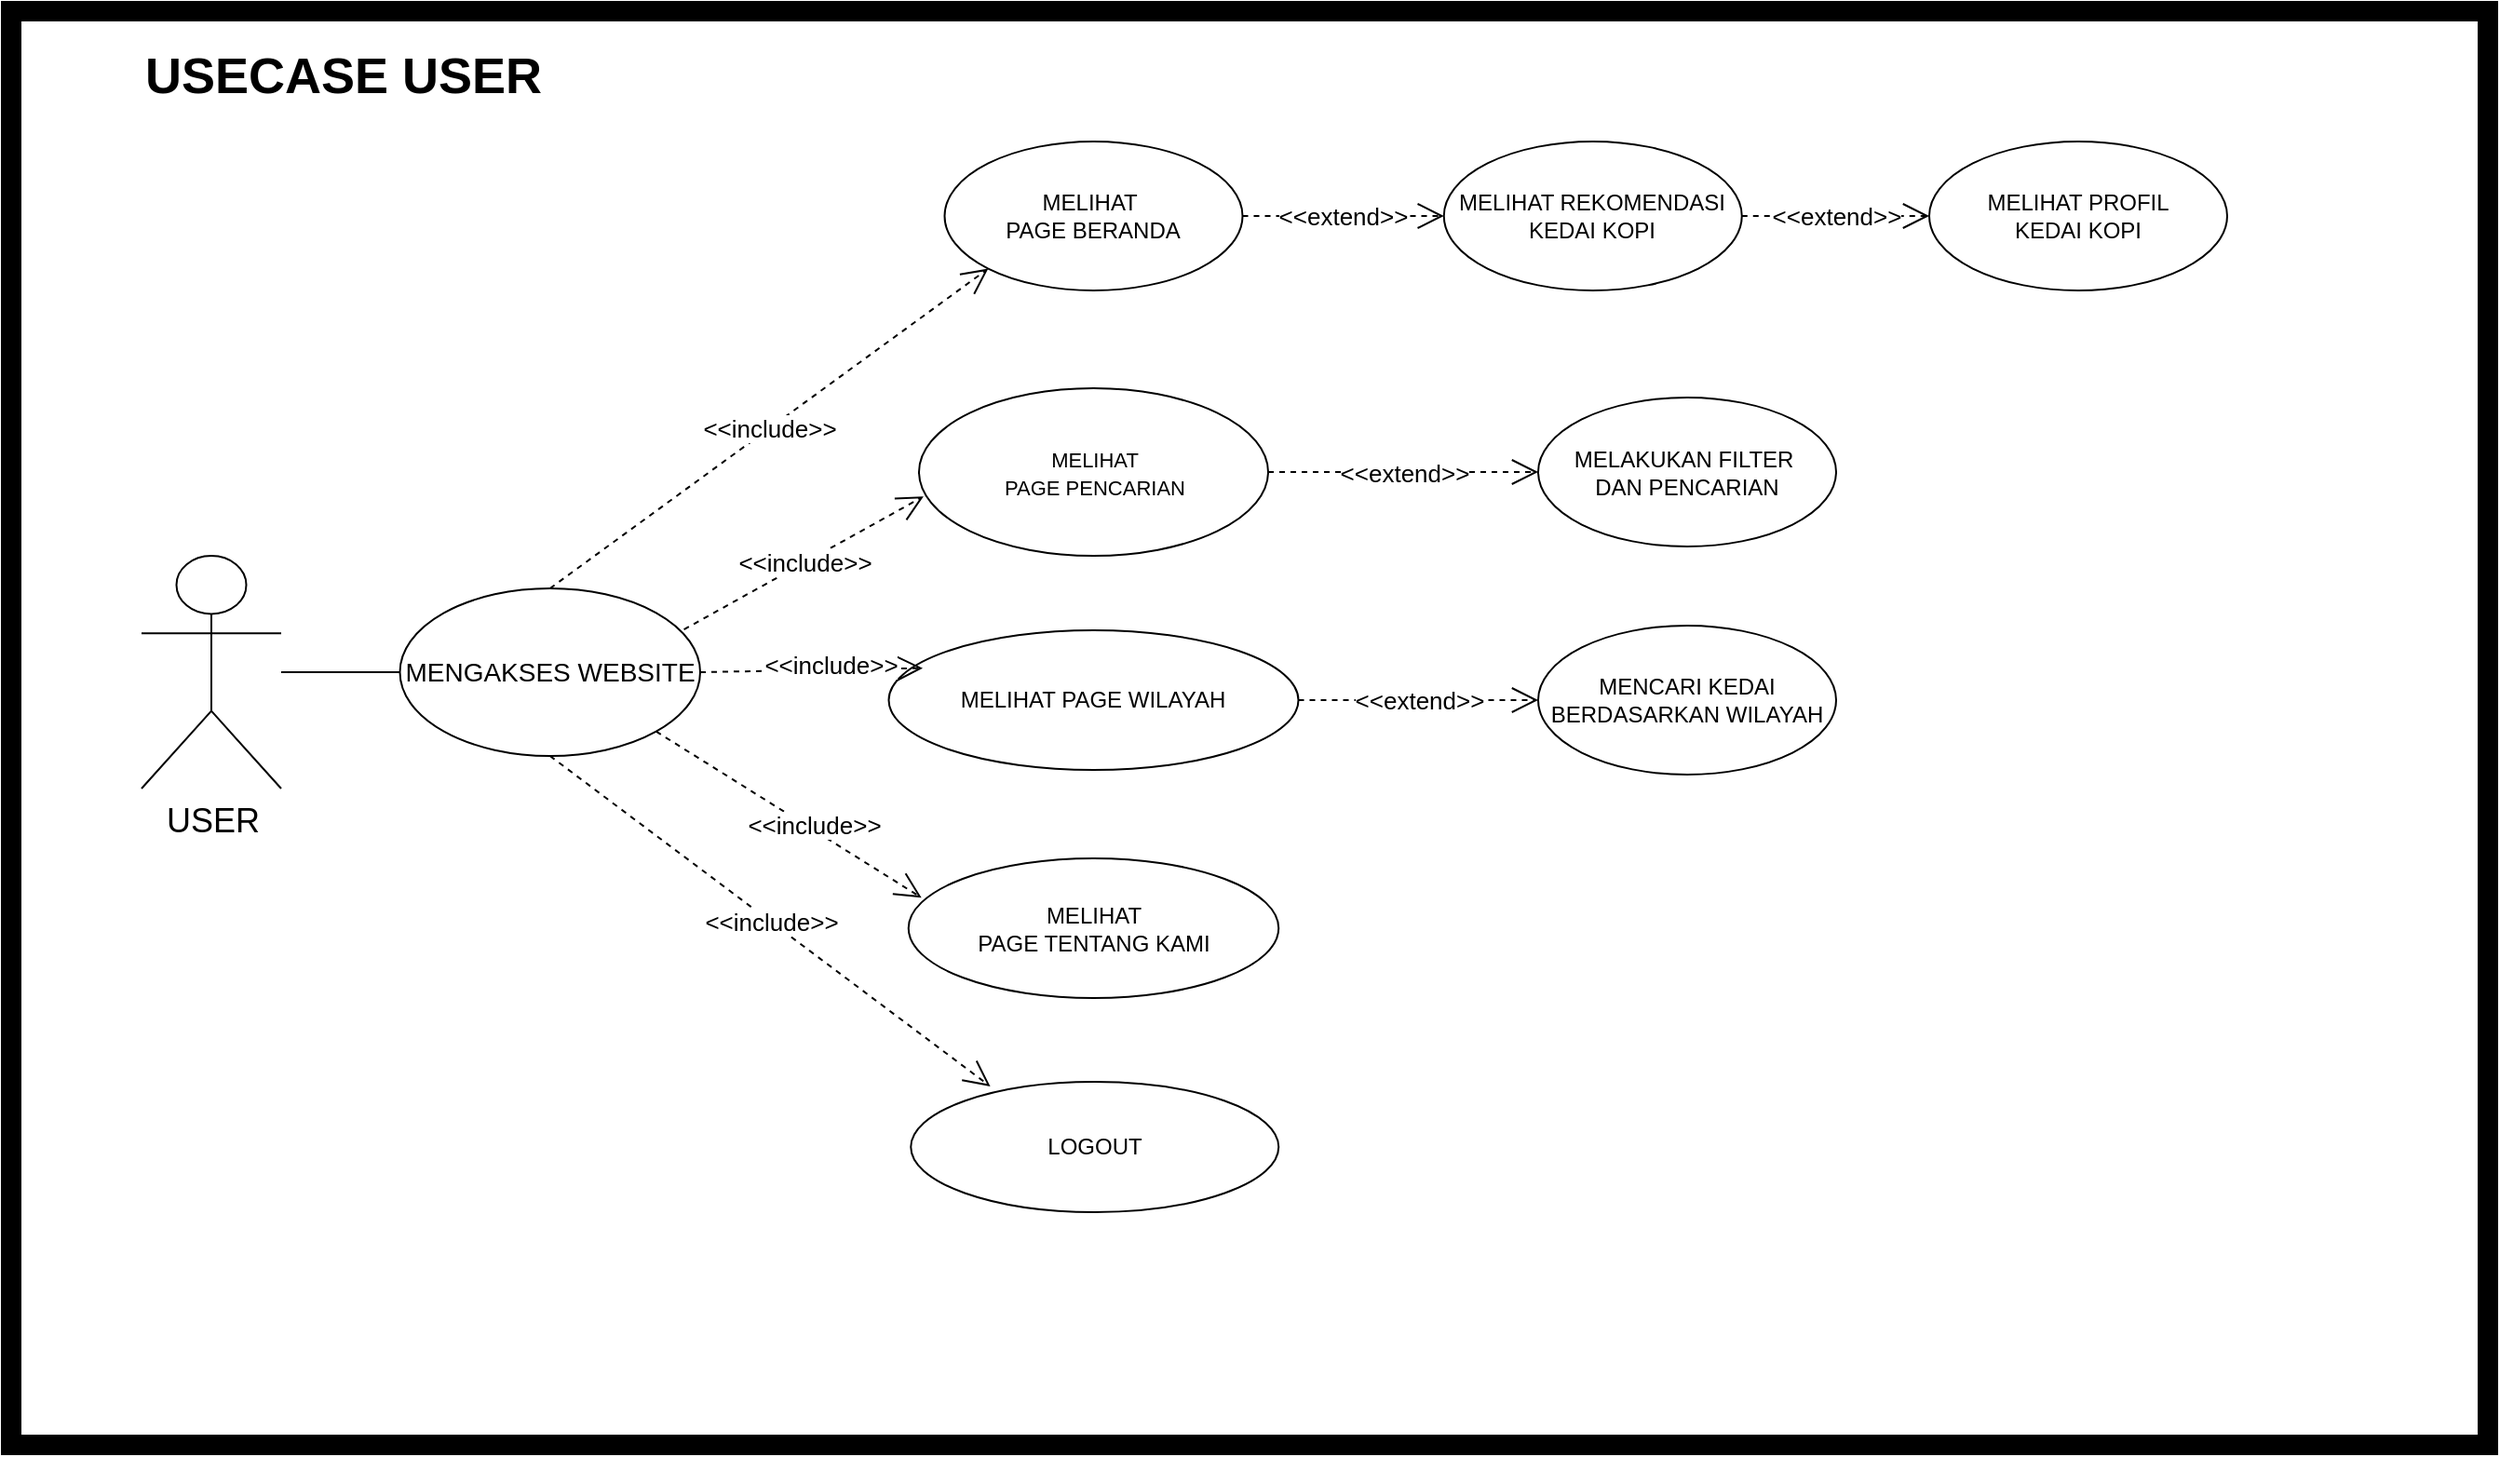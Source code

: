 <mxfile version="28.0.5">
  <diagram name="Page-1" id="1Yf0DpjjiRT-uze1itbf">
    <mxGraphModel dx="758" dy="1351" grid="1" gridSize="10" guides="1" tooltips="1" connect="1" arrows="1" fold="1" page="1" pageScale="1" pageWidth="850" pageHeight="1100" math="0" shadow="0">
      <root>
        <mxCell id="0" />
        <mxCell id="1" parent="0" />
        <mxCell id="qpyNJUGsoENN6Tz-ehog-44" value="" style="rounded=0;whiteSpace=wrap;html=1;strokeWidth=11;movable=1;resizable=1;rotatable=1;deletable=1;editable=1;locked=0;connectable=1;" vertex="1" parent="1">
          <mxGeometry x="1970" y="475" width="1330" height="770" as="geometry" />
        </mxCell>
        <mxCell id="qpyNJUGsoENN6Tz-ehog-45" value="MELIHAT&amp;nbsp;&lt;div&gt;PAGE BERANDA&lt;/div&gt;" style="ellipse;whiteSpace=wrap;html=1;" vertex="1" parent="1">
          <mxGeometry x="2471.25" y="545" width="160" height="80" as="geometry" />
        </mxCell>
        <mxCell id="qpyNJUGsoENN6Tz-ehog-46" value="&lt;span style=&quot;font-size: 11px;&quot;&gt;MELIHAT&lt;/span&gt;&lt;div&gt;&lt;span style=&quot;font-size: 11px;&quot;&gt;PAGE PENCARIAN&lt;/span&gt;&lt;/div&gt;" style="ellipse;whiteSpace=wrap;html=1;" vertex="1" parent="1">
          <mxGeometry x="2457.5" y="677.5" width="187.5" height="90" as="geometry" />
        </mxCell>
        <mxCell id="qpyNJUGsoENN6Tz-ehog-47" value="MELIHAT PAGE WILAYAH" style="ellipse;whiteSpace=wrap;html=1;" vertex="1" parent="1">
          <mxGeometry x="2441.25" y="807.5" width="220" height="75" as="geometry" />
        </mxCell>
        <mxCell id="qpyNJUGsoENN6Tz-ehog-48" value="&lt;font style=&quot;font-size: 18px;&quot;&gt;USER&lt;/font&gt;" style="shape=umlActor;verticalLabelPosition=bottom;verticalAlign=top;html=1;outlineConnect=0;" vertex="1" parent="1">
          <mxGeometry x="2040" y="767.5" width="75" height="125" as="geometry" />
        </mxCell>
        <mxCell id="qpyNJUGsoENN6Tz-ehog-49" value="&lt;font style=&quot;font-size: 14px;&quot;&gt;MENGAKSES WEBSITE&lt;/font&gt;" style="ellipse;whiteSpace=wrap;html=1;" vertex="1" parent="1">
          <mxGeometry x="2178.75" y="785" width="161.25" height="90" as="geometry" />
        </mxCell>
        <mxCell id="qpyNJUGsoENN6Tz-ehog-50" value="&lt;font style=&quot;font-size: 13px;&quot;&gt;&amp;lt;&amp;lt;include&amp;gt;&amp;gt;&lt;/font&gt;" style="endArrow=open;endSize=12;dashed=1;html=1;rounded=0;exitX=0.5;exitY=0;exitDx=0;exitDy=0;entryX=0;entryY=1;entryDx=0;entryDy=0;" edge="1" parent="1" source="qpyNJUGsoENN6Tz-ehog-49" target="qpyNJUGsoENN6Tz-ehog-45">
          <mxGeometry width="160" relative="1" as="geometry">
            <mxPoint x="2910" y="765" as="sourcePoint" />
            <mxPoint x="3070" y="765" as="targetPoint" />
          </mxGeometry>
        </mxCell>
        <mxCell id="qpyNJUGsoENN6Tz-ehog-51" value="&lt;font style=&quot;font-size: 13px;&quot;&gt;&amp;lt;&amp;lt;include&amp;gt;&amp;gt;&lt;/font&gt;" style="endArrow=open;endSize=12;dashed=1;html=1;rounded=0;exitX=1;exitY=0.5;exitDx=0;exitDy=0;entryX=0.083;entryY=0.271;entryDx=0;entryDy=0;entryPerimeter=0;" edge="1" parent="1" source="qpyNJUGsoENN6Tz-ehog-49" target="qpyNJUGsoENN6Tz-ehog-47">
          <mxGeometry x="0.172" y="3" width="160" relative="1" as="geometry">
            <mxPoint x="2790" y="1207" as="sourcePoint" />
            <mxPoint x="2909" y="1105" as="targetPoint" />
            <mxPoint as="offset" />
          </mxGeometry>
        </mxCell>
        <mxCell id="qpyNJUGsoENN6Tz-ehog-52" value="LOGOUT" style="ellipse;whiteSpace=wrap;html=1;" vertex="1" parent="1">
          <mxGeometry x="2453.13" y="1050" width="197.5" height="70" as="geometry" />
        </mxCell>
        <mxCell id="qpyNJUGsoENN6Tz-ehog-53" value="&lt;font style=&quot;font-size: 13px;&quot;&gt;&amp;lt;&amp;lt;include&amp;gt;&amp;gt;&lt;/font&gt;" style="endArrow=open;endSize=12;dashed=1;html=1;rounded=0;exitX=0.5;exitY=1;exitDx=0;exitDy=0;entryX=0.216;entryY=0.035;entryDx=0;entryDy=0;entryPerimeter=0;" edge="1" parent="1" source="qpyNJUGsoENN6Tz-ehog-49" target="qpyNJUGsoENN6Tz-ehog-52">
          <mxGeometry width="160" relative="1" as="geometry">
            <mxPoint x="2760" y="1085" as="sourcePoint" />
            <mxPoint x="2937" y="1166" as="targetPoint" />
          </mxGeometry>
        </mxCell>
        <mxCell id="qpyNJUGsoENN6Tz-ehog-54" value="&lt;font style=&quot;font-size: 13px;&quot;&gt;&amp;lt;&amp;lt;include&amp;gt;&amp;gt;&lt;/font&gt;" style="endArrow=open;endSize=12;dashed=1;html=1;rounded=0;exitX=0.946;exitY=0.245;exitDx=0;exitDy=0;entryX=0.013;entryY=0.646;entryDx=0;entryDy=0;exitPerimeter=0;entryPerimeter=0;" edge="1" parent="1" source="qpyNJUGsoENN6Tz-ehog-49" target="qpyNJUGsoENN6Tz-ehog-46">
          <mxGeometry width="160" relative="1" as="geometry">
            <mxPoint x="2900" y="865" as="sourcePoint" />
            <mxPoint x="3083" y="745" as="targetPoint" />
          </mxGeometry>
        </mxCell>
        <mxCell id="qpyNJUGsoENN6Tz-ehog-55" value="" style="endArrow=none;html=1;rounded=0;entryX=0;entryY=0.5;entryDx=0;entryDy=0;" edge="1" parent="1" source="qpyNJUGsoENN6Tz-ehog-48" target="qpyNJUGsoENN6Tz-ehog-49">
          <mxGeometry width="50" height="50" relative="1" as="geometry">
            <mxPoint x="2290" y="915" as="sourcePoint" />
            <mxPoint x="2190" y="835" as="targetPoint" />
          </mxGeometry>
        </mxCell>
        <mxCell id="qpyNJUGsoENN6Tz-ehog-56" value="&lt;font style=&quot;font-size: 27px;&quot;&gt;&lt;b&gt;USECASE USER&lt;/b&gt;&lt;/font&gt;" style="text;html=1;align=left;verticalAlign=middle;whiteSpace=wrap;rounded=0;" vertex="1" parent="1">
          <mxGeometry x="2040" y="495" width="260" height="30" as="geometry" />
        </mxCell>
        <mxCell id="qpyNJUGsoENN6Tz-ehog-57" value="MELIHAT&lt;div&gt;PAGE TENTANG KAMI&lt;/div&gt;" style="ellipse;whiteSpace=wrap;html=1;" vertex="1" parent="1">
          <mxGeometry x="2451.87" y="930" width="198.75" height="75" as="geometry" />
        </mxCell>
        <mxCell id="qpyNJUGsoENN6Tz-ehog-58" value="&lt;font style=&quot;font-size: 13px;&quot;&gt;&amp;lt;&amp;lt;include&amp;gt;&amp;gt;&lt;/font&gt;" style="endArrow=open;endSize=12;dashed=1;html=1;rounded=0;exitX=1;exitY=1;exitDx=0;exitDy=0;entryX=0.035;entryY=0.281;entryDx=0;entryDy=0;entryPerimeter=0;" edge="1" parent="1" source="qpyNJUGsoENN6Tz-ehog-49" target="qpyNJUGsoENN6Tz-ehog-57">
          <mxGeometry x="0.172" y="3" width="160" relative="1" as="geometry">
            <mxPoint x="2360" y="937" as="sourcePoint" />
            <mxPoint x="2468" y="935" as="targetPoint" />
            <mxPoint as="offset" />
          </mxGeometry>
        </mxCell>
        <mxCell id="qpyNJUGsoENN6Tz-ehog-61" value="&lt;font style=&quot;font-size: 13px;&quot;&gt;&amp;lt;&amp;lt;extend&amp;gt;&amp;gt;&lt;/font&gt;" style="endArrow=open;endSize=12;dashed=1;html=1;rounded=0;exitX=1;exitY=0.5;exitDx=0;exitDy=0;entryX=0;entryY=0.5;entryDx=0;entryDy=0;" edge="1" parent="1" source="qpyNJUGsoENN6Tz-ehog-45" target="qpyNJUGsoENN6Tz-ehog-62">
          <mxGeometry width="160" relative="1" as="geometry">
            <mxPoint x="2720" y="767" as="sourcePoint" />
            <mxPoint x="2760" y="585" as="targetPoint" />
          </mxGeometry>
        </mxCell>
        <mxCell id="qpyNJUGsoENN6Tz-ehog-62" value="MELIHAT REKOMENDASI&lt;div&gt;KEDAI KOPI&lt;/div&gt;" style="ellipse;whiteSpace=wrap;html=1;" vertex="1" parent="1">
          <mxGeometry x="2739.38" y="545" width="160" height="80" as="geometry" />
        </mxCell>
        <mxCell id="qpyNJUGsoENN6Tz-ehog-65" value="&lt;font style=&quot;font-size: 13px;&quot;&gt;&amp;lt;&amp;lt;extend&amp;gt;&amp;gt;&lt;/font&gt;" style="endArrow=open;endSize=12;dashed=1;html=1;rounded=0;exitX=1;exitY=0.5;exitDx=0;exitDy=0;entryX=0;entryY=0.5;entryDx=0;entryDy=0;" edge="1" parent="1" source="qpyNJUGsoENN6Tz-ehog-62" target="qpyNJUGsoENN6Tz-ehog-66">
          <mxGeometry width="160" relative="1" as="geometry">
            <mxPoint x="2960" y="705" as="sourcePoint" />
            <mxPoint x="3000" y="585" as="targetPoint" />
          </mxGeometry>
        </mxCell>
        <mxCell id="qpyNJUGsoENN6Tz-ehog-66" value="MELIHAT PROFIL&lt;div&gt;KEDAI KOPI&lt;/div&gt;" style="ellipse;whiteSpace=wrap;html=1;" vertex="1" parent="1">
          <mxGeometry x="3000" y="545" width="160" height="80" as="geometry" />
        </mxCell>
        <mxCell id="qpyNJUGsoENN6Tz-ehog-67" value="&lt;font style=&quot;font-size: 13px;&quot;&gt;&amp;lt;&amp;lt;extend&amp;gt;&amp;gt;&lt;/font&gt;" style="endArrow=open;endSize=12;dashed=1;html=1;rounded=0;exitX=1;exitY=0.5;exitDx=0;exitDy=0;entryX=0;entryY=0.5;entryDx=0;entryDy=0;" edge="1" parent="1" source="qpyNJUGsoENN6Tz-ehog-46" target="qpyNJUGsoENN6Tz-ehog-68">
          <mxGeometry width="160" relative="1" as="geometry">
            <mxPoint x="2710" y="760" as="sourcePoint" />
            <mxPoint x="2740" y="723" as="targetPoint" />
          </mxGeometry>
        </mxCell>
        <mxCell id="qpyNJUGsoENN6Tz-ehog-68" value="MELAKUKAN FILTER&amp;nbsp;&lt;div&gt;DAN PENCARIAN&lt;/div&gt;" style="ellipse;whiteSpace=wrap;html=1;" vertex="1" parent="1">
          <mxGeometry x="2790" y="682.5" width="160" height="80" as="geometry" />
        </mxCell>
        <mxCell id="qpyNJUGsoENN6Tz-ehog-69" value="&lt;font style=&quot;font-size: 13px;&quot;&gt;&amp;lt;&amp;lt;extend&amp;gt;&amp;gt;&lt;/font&gt;" style="endArrow=open;endSize=12;dashed=1;html=1;rounded=0;exitX=1;exitY=0.5;exitDx=0;exitDy=0;entryX=0;entryY=0.5;entryDx=0;entryDy=0;" edge="1" parent="1" source="qpyNJUGsoENN6Tz-ehog-47" target="qpyNJUGsoENN6Tz-ehog-70">
          <mxGeometry width="160" relative="1" as="geometry">
            <mxPoint x="2760" y="870" as="sourcePoint" />
            <mxPoint x="2780" y="845" as="targetPoint" />
          </mxGeometry>
        </mxCell>
        <mxCell id="qpyNJUGsoENN6Tz-ehog-70" value="MENCARI KEDAI&lt;div&gt;BERDASARKAN WILAYAH&lt;/div&gt;" style="ellipse;whiteSpace=wrap;html=1;" vertex="1" parent="1">
          <mxGeometry x="2790" y="805" width="160" height="80" as="geometry" />
        </mxCell>
      </root>
    </mxGraphModel>
  </diagram>
</mxfile>
